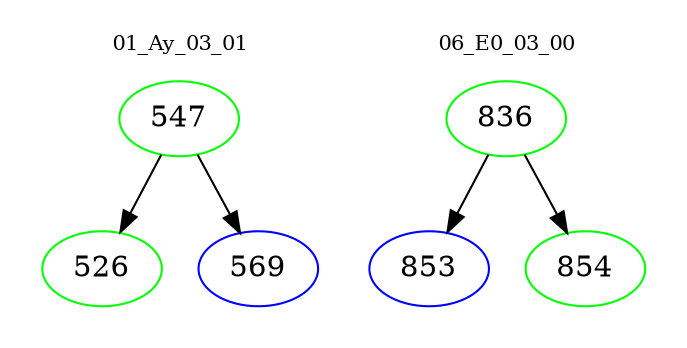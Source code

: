 digraph{
subgraph cluster_0 {
color = white
label = "01_Ay_03_01";
fontsize=10;
T0_547 [label="547", color="green"]
T0_547 -> T0_526 [color="black"]
T0_526 [label="526", color="green"]
T0_547 -> T0_569 [color="black"]
T0_569 [label="569", color="blue"]
}
subgraph cluster_1 {
color = white
label = "06_E0_03_00";
fontsize=10;
T1_836 [label="836", color="green"]
T1_836 -> T1_853 [color="black"]
T1_853 [label="853", color="blue"]
T1_836 -> T1_854 [color="black"]
T1_854 [label="854", color="green"]
}
}
